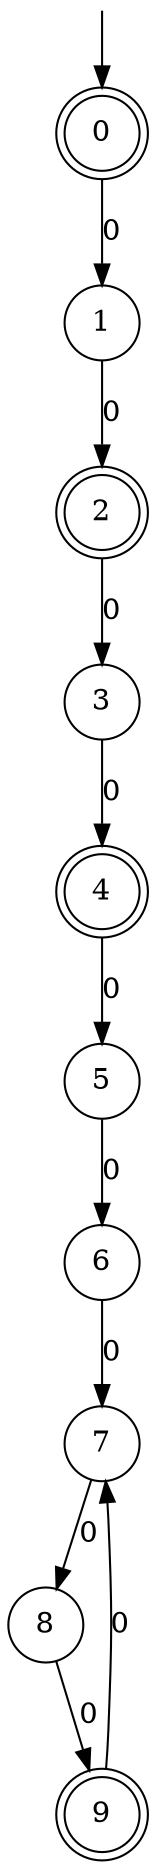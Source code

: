 digraph g {

	s0 [shape="doublecircle" label="0"];
	s1 [shape="circle" label="1"];
	s2 [shape="doublecircle" label="2"];
	s3 [shape="circle" label="3"];
	s4 [shape="doublecircle" label="4"];
	s5 [shape="circle" label="5"];
	s6 [shape="circle" label="6"];
	s7 [shape="circle" label="7"];
	s8 [shape="circle" label="8"];
	s9 [shape="doublecircle" label="9"];
	s0 -> s1 [label="0"];
	s1 -> s2 [label="0"];
	s2 -> s3 [label="0"];
	s3 -> s4 [label="0"];
	s4 -> s5 [label="0"];
	s5 -> s6 [label="0"];
	s6 -> s7 [label="0"];
	s7 -> s8 [label="0"];
	s8 -> s9 [label="0"];
	s9 -> s7 [label="0"];

__start0 [label="" shape="none" width="0" height="0"];
__start0 -> s0;

}
